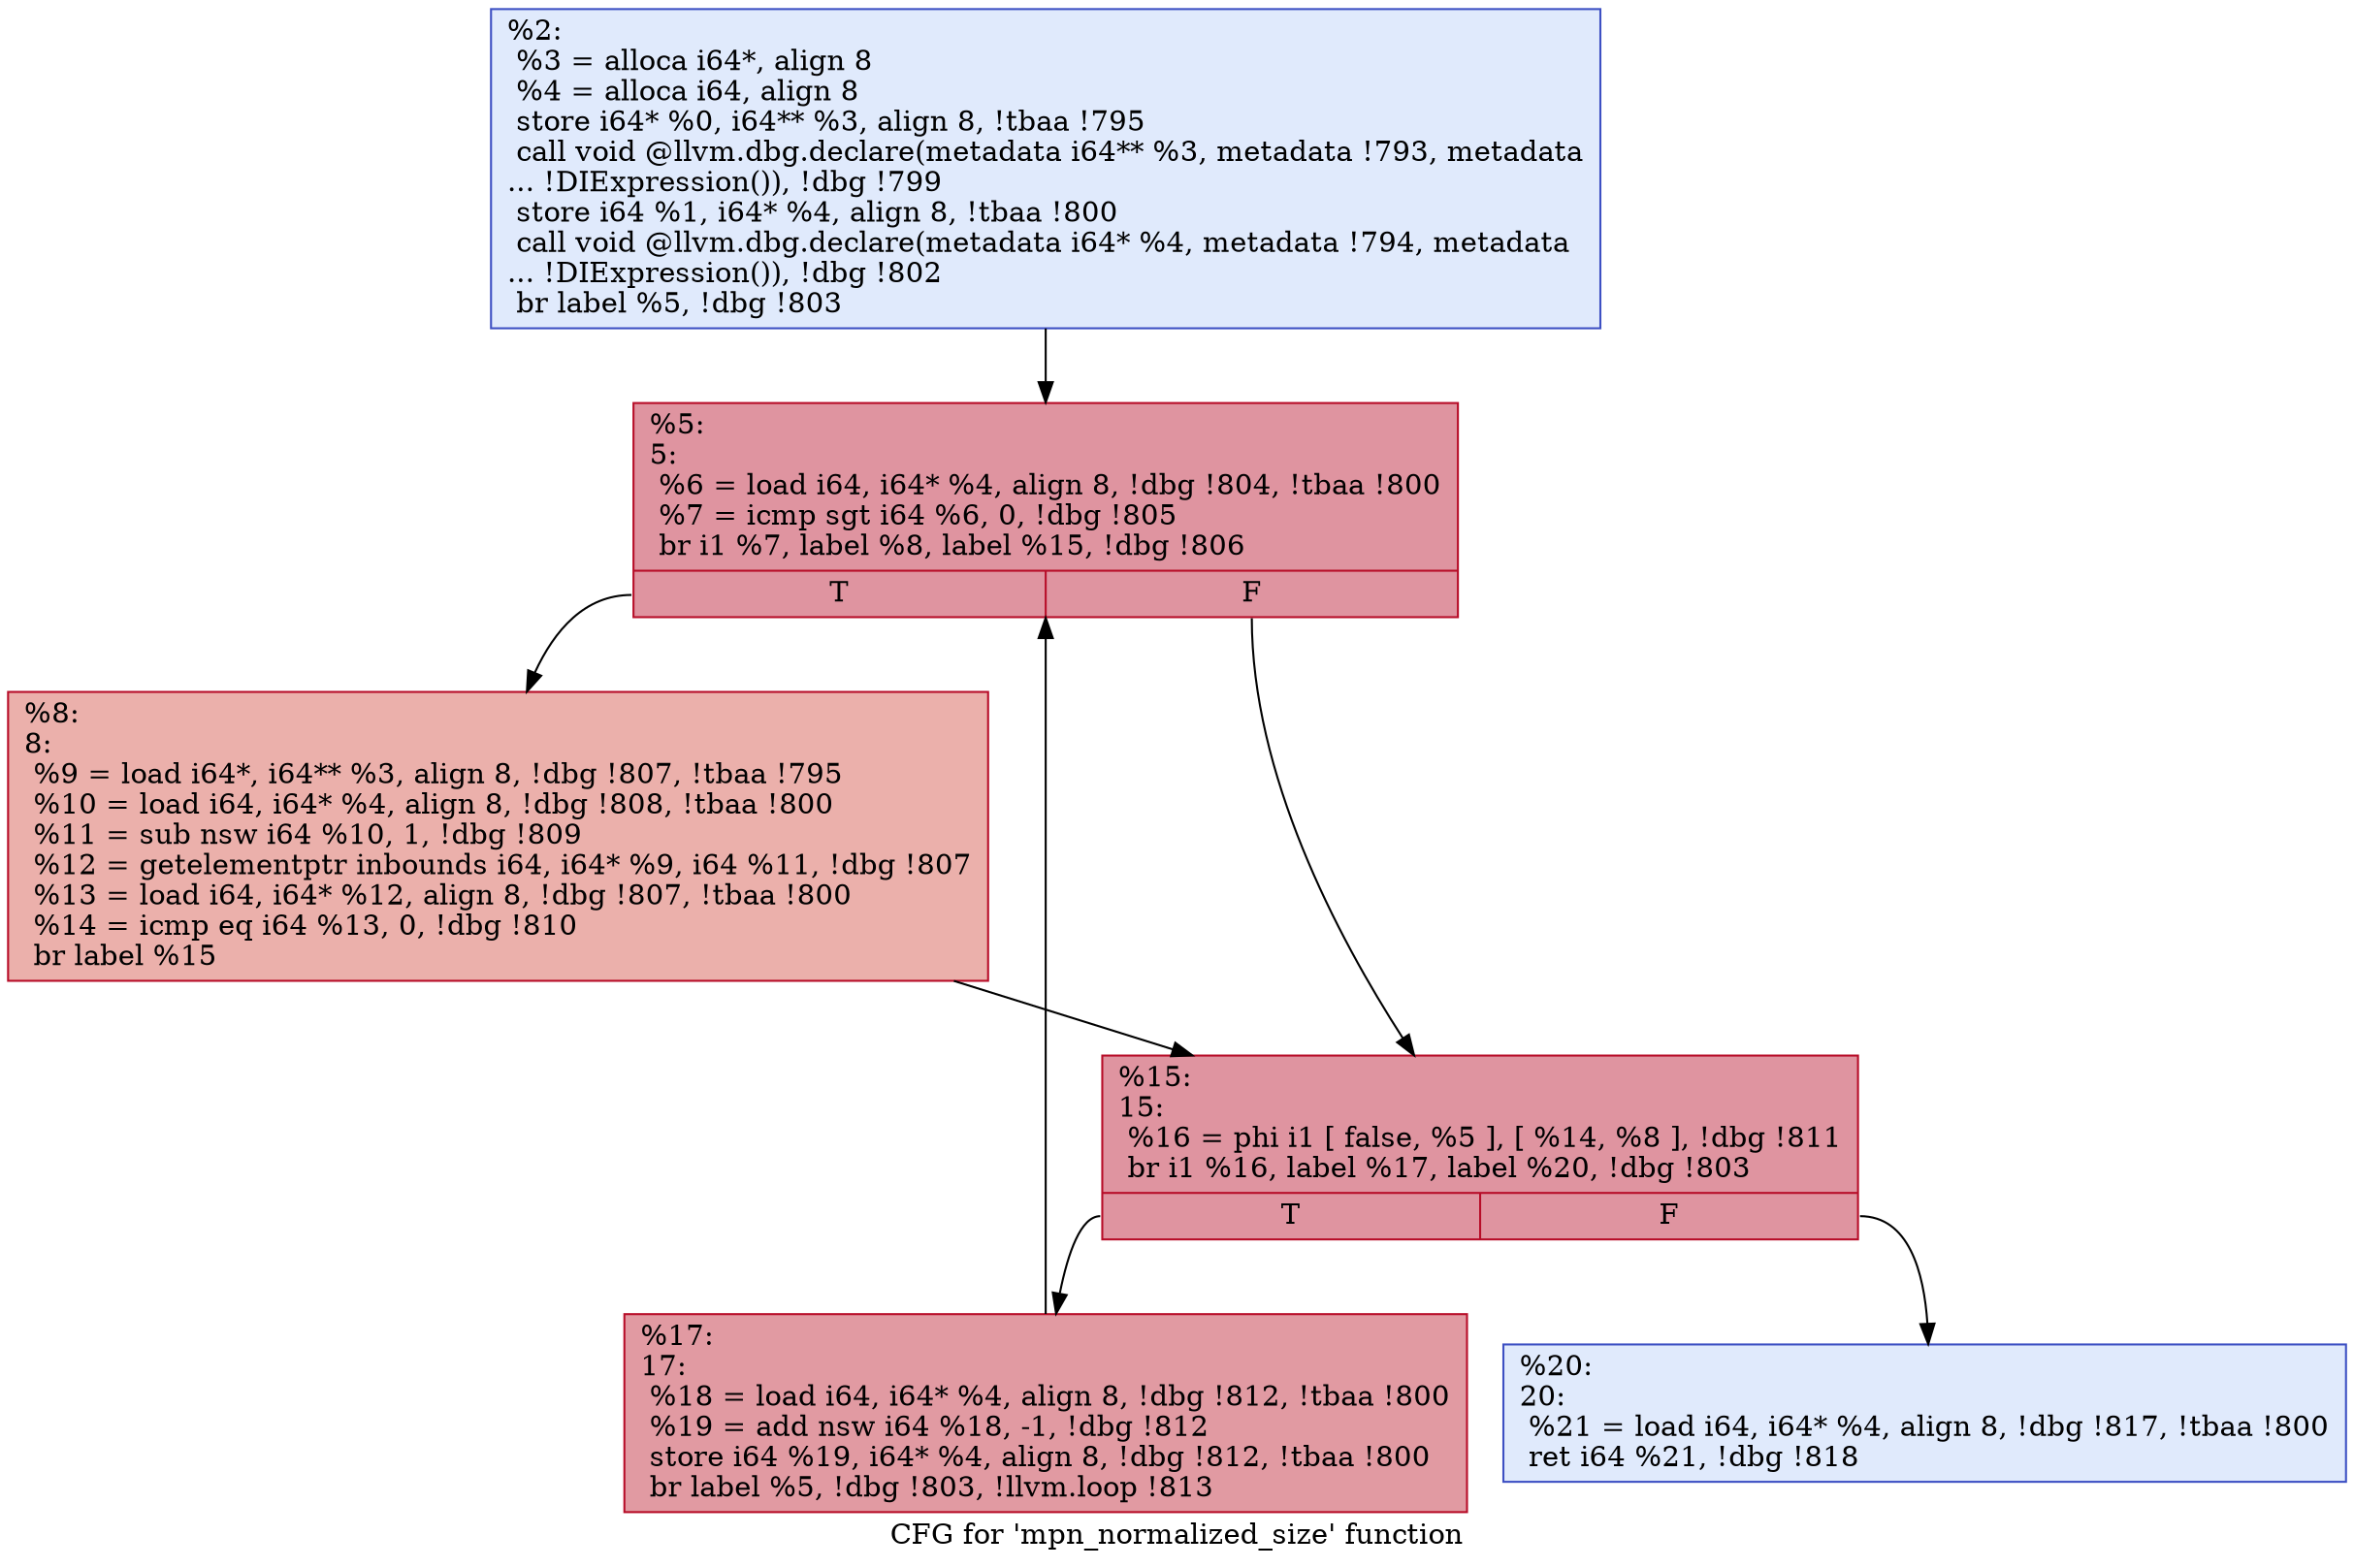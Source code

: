 digraph "CFG for 'mpn_normalized_size' function" {
	label="CFG for 'mpn_normalized_size' function";

	Node0x2521e00 [shape=record,color="#3d50c3ff", style=filled, fillcolor="#b9d0f970",label="{%2:\l  %3 = alloca i64*, align 8\l  %4 = alloca i64, align 8\l  store i64* %0, i64** %3, align 8, !tbaa !795\l  call void @llvm.dbg.declare(metadata i64** %3, metadata !793, metadata\l... !DIExpression()), !dbg !799\l  store i64 %1, i64* %4, align 8, !tbaa !800\l  call void @llvm.dbg.declare(metadata i64* %4, metadata !794, metadata\l... !DIExpression()), !dbg !802\l  br label %5, !dbg !803\l}"];
	Node0x2521e00 -> Node0x25229c0;
	Node0x25229c0 [shape=record,color="#b70d28ff", style=filled, fillcolor="#b70d2870",label="{%5:\l5:                                                \l  %6 = load i64, i64* %4, align 8, !dbg !804, !tbaa !800\l  %7 = icmp sgt i64 %6, 0, !dbg !805\l  br i1 %7, label %8, label %15, !dbg !806\l|{<s0>T|<s1>F}}"];
	Node0x25229c0:s0 -> Node0x2522a10;
	Node0x25229c0:s1 -> Node0x2522a60;
	Node0x2522a10 [shape=record,color="#b70d28ff", style=filled, fillcolor="#d24b4070",label="{%8:\l8:                                                \l  %9 = load i64*, i64** %3, align 8, !dbg !807, !tbaa !795\l  %10 = load i64, i64* %4, align 8, !dbg !808, !tbaa !800\l  %11 = sub nsw i64 %10, 1, !dbg !809\l  %12 = getelementptr inbounds i64, i64* %9, i64 %11, !dbg !807\l  %13 = load i64, i64* %12, align 8, !dbg !807, !tbaa !800\l  %14 = icmp eq i64 %13, 0, !dbg !810\l  br label %15\l}"];
	Node0x2522a10 -> Node0x2522a60;
	Node0x2522a60 [shape=record,color="#b70d28ff", style=filled, fillcolor="#b70d2870",label="{%15:\l15:                                               \l  %16 = phi i1 [ false, %5 ], [ %14, %8 ], !dbg !811\l  br i1 %16, label %17, label %20, !dbg !803\l|{<s0>T|<s1>F}}"];
	Node0x2522a60:s0 -> Node0x2522ab0;
	Node0x2522a60:s1 -> Node0x2522b00;
	Node0x2522ab0 [shape=record,color="#b70d28ff", style=filled, fillcolor="#bb1b2c70",label="{%17:\l17:                                               \l  %18 = load i64, i64* %4, align 8, !dbg !812, !tbaa !800\l  %19 = add nsw i64 %18, -1, !dbg !812\l  store i64 %19, i64* %4, align 8, !dbg !812, !tbaa !800\l  br label %5, !dbg !803, !llvm.loop !813\l}"];
	Node0x2522ab0 -> Node0x25229c0;
	Node0x2522b00 [shape=record,color="#3d50c3ff", style=filled, fillcolor="#b9d0f970",label="{%20:\l20:                                               \l  %21 = load i64, i64* %4, align 8, !dbg !817, !tbaa !800\l  ret i64 %21, !dbg !818\l}"];
}
